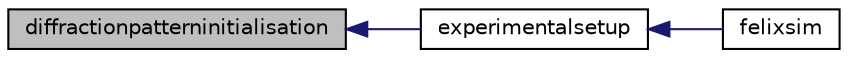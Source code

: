 digraph "diffractionpatterninitialisation"
{
  edge [fontname="Helvetica",fontsize="10",labelfontname="Helvetica",labelfontsize="10"];
  node [fontname="Helvetica",fontsize="10",shape=record];
  rankdir="LR";
  Node1 [label="diffractionpatterninitialisation",height=0.2,width=0.4,color="black", fillcolor="grey75", style="filled", fontcolor="black"];
  Node1 -> Node2 [dir="back",color="midnightblue",fontsize="10",style="solid",fontname="Helvetica"];
  Node2 [label="experimentalsetup",height=0.2,width=0.4,color="black", fillcolor="white", style="filled",URL="$experimentalsetup_8f90.html#afc3cabd24b79f3cd3c6c531697f7790c"];
  Node2 -> Node3 [dir="back",color="midnightblue",fontsize="10",style="solid",fontname="Helvetica"];
  Node3 [label="felixsim",height=0.2,width=0.4,color="black", fillcolor="white", style="filled",URL="$felixsim_8f90.html#ad36d8d5ddad66820866e3d05a4c66144"];
}
